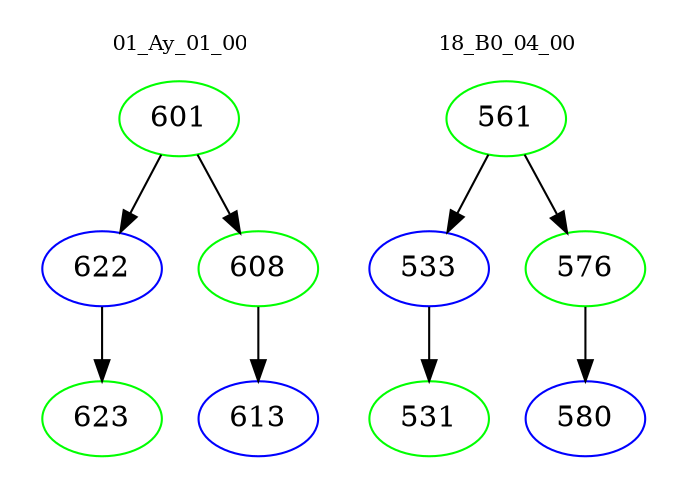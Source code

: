 digraph{
subgraph cluster_0 {
color = white
label = "01_Ay_01_00";
fontsize=10;
T0_601 [label="601", color="green"]
T0_601 -> T0_622 [color="black"]
T0_622 [label="622", color="blue"]
T0_622 -> T0_623 [color="black"]
T0_623 [label="623", color="green"]
T0_601 -> T0_608 [color="black"]
T0_608 [label="608", color="green"]
T0_608 -> T0_613 [color="black"]
T0_613 [label="613", color="blue"]
}
subgraph cluster_1 {
color = white
label = "18_B0_04_00";
fontsize=10;
T1_561 [label="561", color="green"]
T1_561 -> T1_533 [color="black"]
T1_533 [label="533", color="blue"]
T1_533 -> T1_531 [color="black"]
T1_531 [label="531", color="green"]
T1_561 -> T1_576 [color="black"]
T1_576 [label="576", color="green"]
T1_576 -> T1_580 [color="black"]
T1_580 [label="580", color="blue"]
}
}
